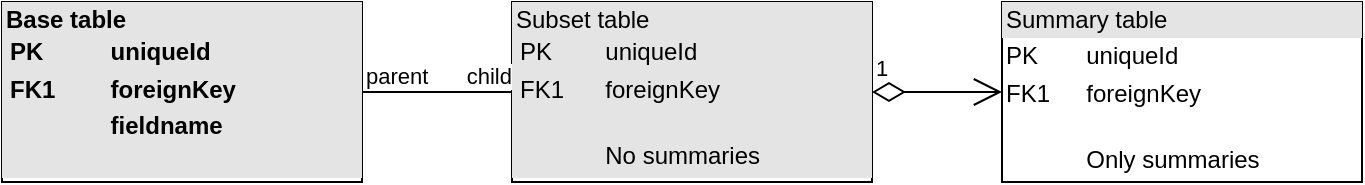 <mxfile version="24.7.10">
  <diagram name="Page-1" id="Bpwa1kRnQjFmKQBVXA7l">
    <mxGraphModel dx="1805" dy="1124" grid="1" gridSize="10" guides="1" tooltips="1" connect="1" arrows="1" fold="1" page="1" pageScale="1" pageWidth="850" pageHeight="1100" math="0" shadow="0">
      <root>
        <mxCell id="0" />
        <mxCell id="1" parent="0" />
        <mxCell id="5lpcbxzsYsYjsnNVgob2-1" value="&lt;div style=&quot;box-sizing:border-box;width:100%;background:#e4e4e4;padding:2px;&quot;&gt;Summary table&lt;/div&gt;&lt;table style=&quot;width:100%;font-size:1em;&quot; cellpadding=&quot;2&quot; cellspacing=&quot;0&quot;&gt;&lt;tbody&gt;&lt;tr&gt;&lt;td&gt;PK&lt;/td&gt;&lt;td&gt;uniqueId&lt;/td&gt;&lt;/tr&gt;&lt;tr&gt;&lt;td&gt;FK1&lt;/td&gt;&lt;td&gt;foreignKey&lt;/td&gt;&lt;/tr&gt;&lt;tr&gt;&lt;td&gt;&lt;/td&gt;&lt;td&gt;&lt;br&gt;Only summaries&lt;br&gt;&lt;br&gt;&lt;/td&gt;&lt;/tr&gt;&lt;/tbody&gt;&lt;/table&gt;" style="verticalAlign=top;align=left;overflow=fill;html=1;whiteSpace=wrap;" vertex="1" parent="1">
          <mxGeometry x="580" y="180" width="180" height="90" as="geometry" />
        </mxCell>
        <mxCell id="5lpcbxzsYsYjsnNVgob2-2" value="&lt;div style=&quot;box-sizing:border-box;width:100%;background:#e4e4e4;padding:2px;&quot;&gt;Subset table&lt;br&gt;&lt;table style=&quot;background-color: initial; font-size: 1em; width: 100%;&quot; cellpadding=&quot;2&quot; cellspacing=&quot;0&quot;&gt;&lt;tbody&gt;&lt;tr&gt;&lt;td&gt;PK&lt;/td&gt;&lt;td&gt;uniqueId&lt;/td&gt;&lt;/tr&gt;&lt;tr&gt;&lt;td&gt;FK1&lt;br&gt;&lt;/td&gt;&lt;td&gt;foreignKey&lt;/td&gt;&lt;/tr&gt;&lt;tr&gt;&lt;td&gt;&lt;/td&gt;&lt;td&gt;&lt;br&gt;No summaries&lt;/td&gt;&lt;/tr&gt;&lt;/tbody&gt;&lt;/table&gt;&lt;/div&gt;" style="verticalAlign=top;align=left;overflow=fill;html=1;whiteSpace=wrap;" vertex="1" parent="1">
          <mxGeometry x="335" y="180" width="180" height="90" as="geometry" />
        </mxCell>
        <mxCell id="5lpcbxzsYsYjsnNVgob2-3" value="&lt;div style=&quot;box-sizing:border-box;width:100%;background:#e4e4e4;padding:2px;&quot;&gt;Base table&lt;br&gt;&lt;table style=&quot;background-color: initial; font-size: 1em; width: 100%;&quot; cellspacing=&quot;0&quot; cellpadding=&quot;2&quot;&gt;&lt;tbody&gt;&lt;tr&gt;&lt;td&gt;PK&lt;/td&gt;&lt;td&gt;uniqueId&lt;/td&gt;&lt;/tr&gt;&lt;tr&gt;&lt;td&gt;FK1&lt;/td&gt;&lt;td&gt;foreignKey&lt;/td&gt;&lt;/tr&gt;&lt;tr&gt;&lt;td&gt;&lt;/td&gt;&lt;td&gt;fieldname&lt;br&gt;&lt;br&gt;&lt;/td&gt;&lt;/tr&gt;&lt;/tbody&gt;&lt;/table&gt;&lt;/div&gt;" style="verticalAlign=top;align=left;overflow=fill;html=1;whiteSpace=wrap;fontStyle=1" vertex="1" parent="1">
          <mxGeometry x="80" y="180" width="180" height="90" as="geometry" />
        </mxCell>
        <mxCell id="5lpcbxzsYsYjsnNVgob2-4" value="" style="endArrow=none;html=1;edgeStyle=orthogonalEdgeStyle;rounded=0;entryX=0;entryY=0.5;entryDx=0;entryDy=0;" edge="1" parent="1" source="5lpcbxzsYsYjsnNVgob2-3" target="5lpcbxzsYsYjsnNVgob2-2">
          <mxGeometry relative="1" as="geometry">
            <mxPoint x="260" y="225" as="sourcePoint" />
            <mxPoint x="420" y="225" as="targetPoint" />
          </mxGeometry>
        </mxCell>
        <mxCell id="5lpcbxzsYsYjsnNVgob2-5" value="parent" style="edgeLabel;resizable=0;html=1;align=left;verticalAlign=bottom;" connectable="0" vertex="1" parent="5lpcbxzsYsYjsnNVgob2-4">
          <mxGeometry x="-1" relative="1" as="geometry" />
        </mxCell>
        <mxCell id="5lpcbxzsYsYjsnNVgob2-6" value="child" style="edgeLabel;resizable=0;html=1;align=right;verticalAlign=bottom;" connectable="0" vertex="1" parent="5lpcbxzsYsYjsnNVgob2-4">
          <mxGeometry x="1" relative="1" as="geometry" />
        </mxCell>
        <mxCell id="5lpcbxzsYsYjsnNVgob2-7" value="1" style="endArrow=open;html=1;endSize=12;startArrow=diamondThin;startSize=14;startFill=0;edgeStyle=orthogonalEdgeStyle;align=left;verticalAlign=bottom;rounded=0;entryX=0;entryY=0.5;entryDx=0;entryDy=0;" edge="1" parent="1" source="5lpcbxzsYsYjsnNVgob2-2" target="5lpcbxzsYsYjsnNVgob2-1">
          <mxGeometry x="-1" y="3" relative="1" as="geometry">
            <mxPoint x="515" y="225" as="sourcePoint" />
            <mxPoint x="675" y="225" as="targetPoint" />
          </mxGeometry>
        </mxCell>
      </root>
    </mxGraphModel>
  </diagram>
</mxfile>
